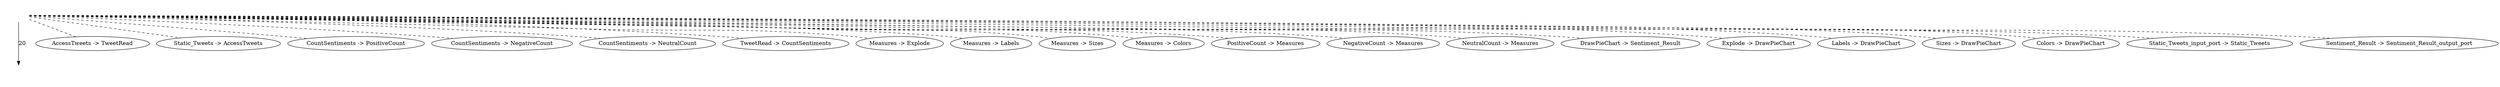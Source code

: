 
    digraph{
    rankdir=TB
    
        subgraph cluster_0 {
                    style=filled;
                    color=transparent;
                    node [shape = none, label = ""];
                    e0 -> e0_end [ ""="", minlen=2, label=20 ];
        };
n1 [ label="AccessTweets -> TweetRead"];
e0 -> n1 [dir=none, style=dashed];
n2 [ label="Static_Tweets -> AccessTweets"];
e0 -> n2 [dir=none, style=dashed];
n3 [ label="CountSentiments -> PositiveCount"];
e0 -> n3 [dir=none, style=dashed];
n4 [ label="CountSentiments -> NegativeCount"];
e0 -> n4 [dir=none, style=dashed];
n5 [ label="CountSentiments -> NeutralCount"];
e0 -> n5 [dir=none, style=dashed];
n6 [ label="TweetRead -> CountSentiments"];
e0 -> n6 [dir=none, style=dashed];
n7 [ label="Measures -> Explode"];
e0 -> n7 [dir=none, style=dashed];
n8 [ label="Measures -> Labels"];
e0 -> n8 [dir=none, style=dashed];
n9 [ label="Measures -> Sizes"];
e0 -> n9 [dir=none, style=dashed];
n10 [ label="Measures -> Colors"];
e0 -> n10 [dir=none, style=dashed];
n11 [ label="PositiveCount -> Measures"];
e0 -> n11 [dir=none, style=dashed];
n12 [ label="NegativeCount -> Measures"];
e0 -> n12 [dir=none, style=dashed];
n13 [ label="NeutralCount -> Measures"];
e0 -> n13 [dir=none, style=dashed];
n14 [ label="DrawPieChart -> Sentiment_Result"];
e0 -> n14 [dir=none, style=dashed];
n15 [ label="Explode -> DrawPieChart"];
e0 -> n15 [dir=none, style=dashed];
n16 [ label="Labels -> DrawPieChart"];
e0 -> n16 [dir=none, style=dashed];
n17 [ label="Sizes -> DrawPieChart"];
e0 -> n17 [dir=none, style=dashed];
n18 [ label="Colors -> DrawPieChart"];
e0 -> n18 [dir=none, style=dashed];
n19 [ label="Static_Tweets_input_port -> Static_Tweets"];
e0 -> n19 [dir=none, style=dashed];
n20 [ label="Sentiment_Result -> Sentiment_Result_output_port"];
e0 -> n20 [dir=none, style=dashed];

    }
            